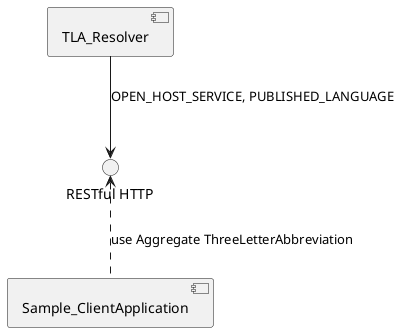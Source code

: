 @startuml

skinparam componentStyle uml2

component [TLA_Resolver]
component [Sample_ClientApplication]

interface "RESTful HTTP" as Sample_ClientApplication_to_TLA_Resolver
[TLA_Resolver] --> Sample_ClientApplication_to_TLA_Resolver : OPEN_HOST_SERVICE, PUBLISHED_LANGUAGE
Sample_ClientApplication_to_TLA_Resolver <.. [Sample_ClientApplication] : use Aggregate ThreeLetterAbbreviation 



@enduml
